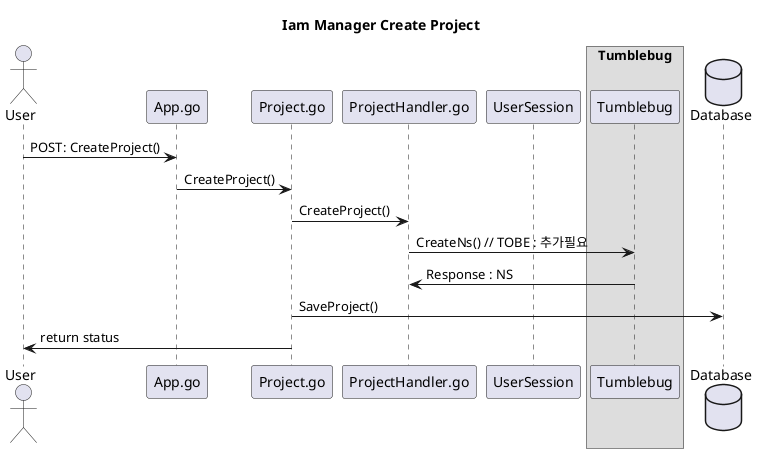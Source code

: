 @startuml

title "Iam Manager Create Project"

actor User as EndUser

participant "App.go" as App
participant "Project.go" as ProjectController
participant "ProjectHandler.go" as ProjectHandler
participant "UserSession" as Session

box "Tumblebug"
participant Tumblebug as TB
end box

database Database as DB

EndUser -> App : POST: CreateProject()
App -> ProjectController : CreateProject()
ProjectController -> ProjectHandler : CreateProject()
ProjectHandler -> TB : CreateNs() // TOBE : 추가필요
ProjectHandler <- TB : Response : NS
ProjectController -> DB : SaveProject()
EndUser <- ProjectController : return status

@enduml
